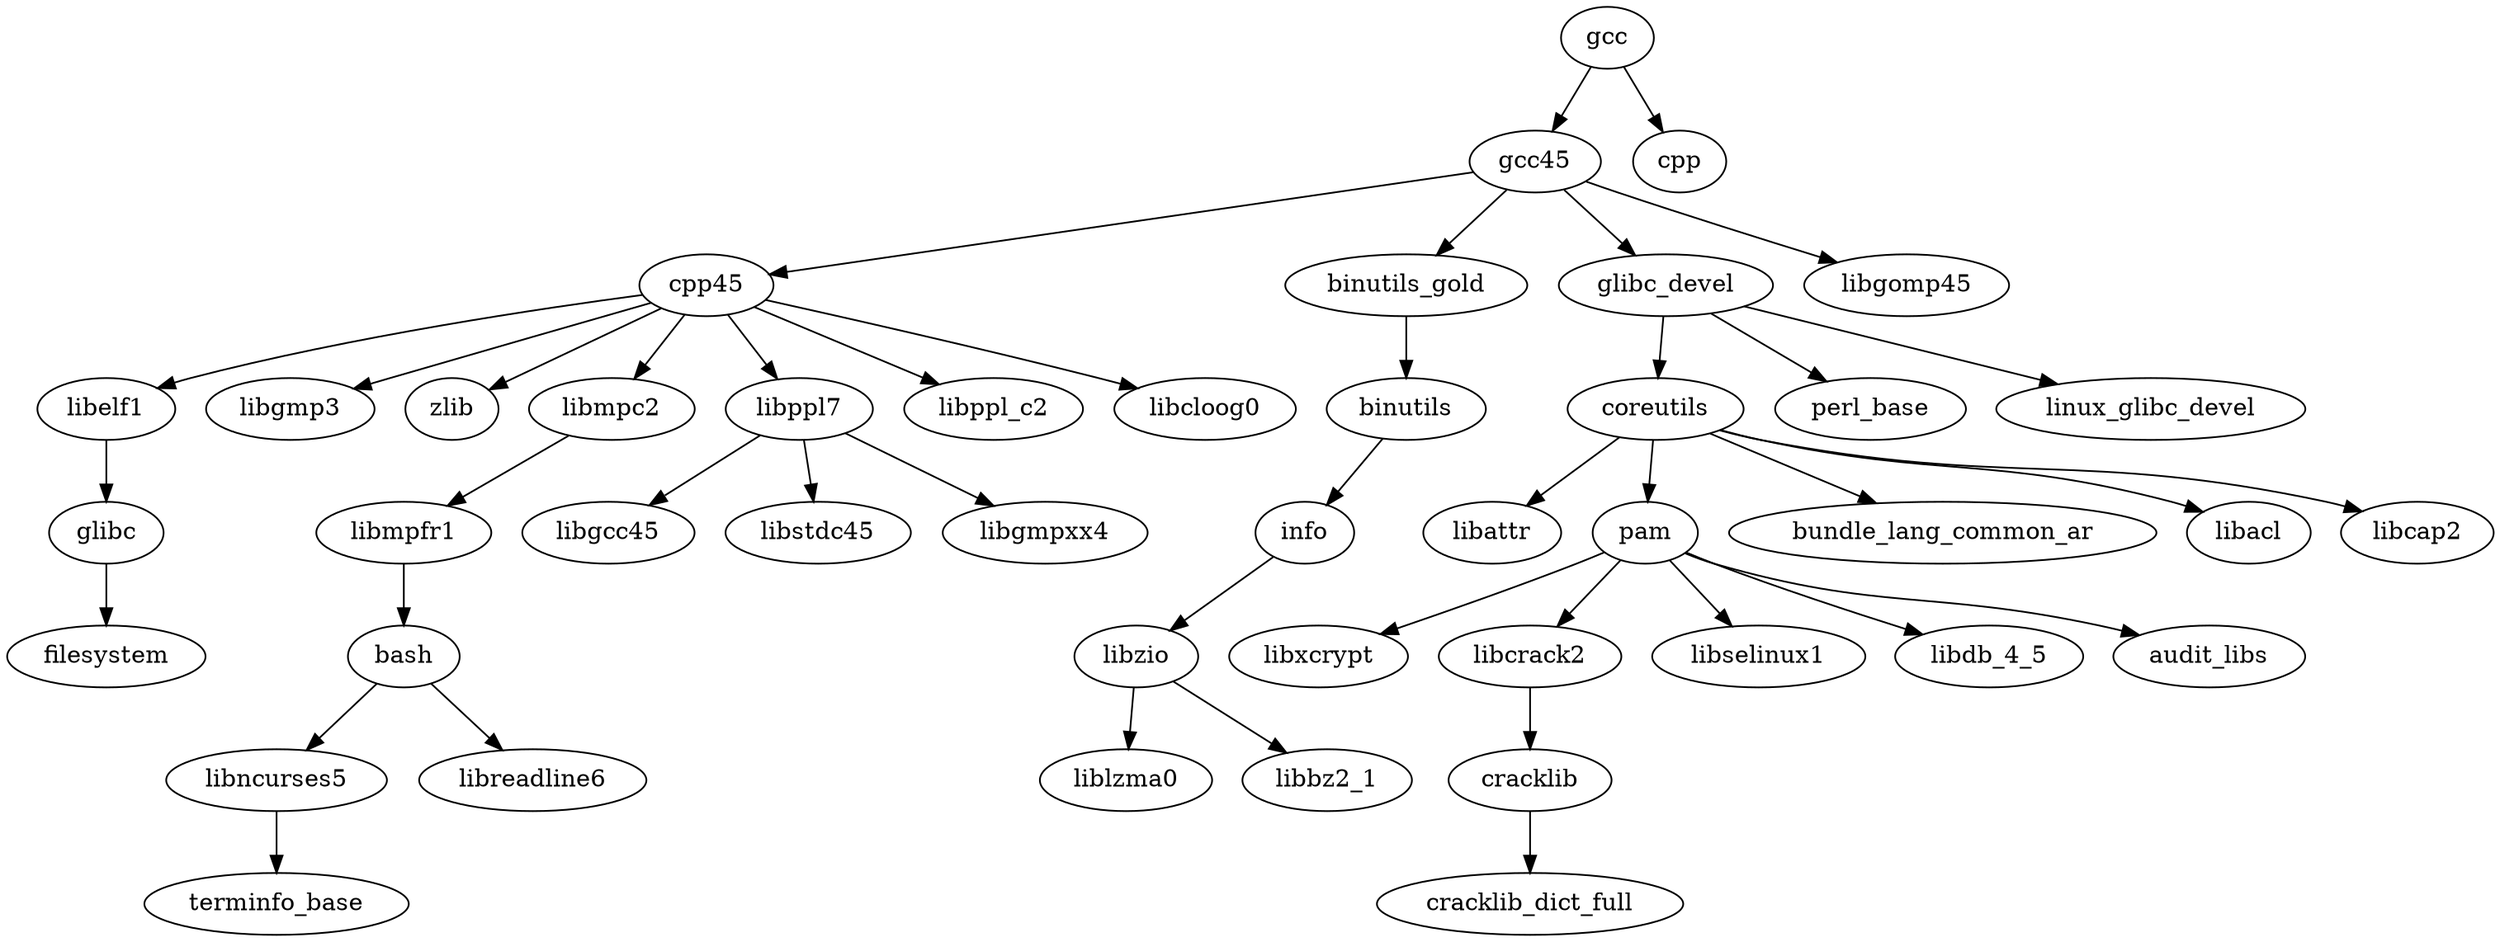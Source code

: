 /* gcc rpm dependacies: made with 'rpmdep.pl -o output.dot gcc' generating dot graph of rpm dependacies in package rpmorphan rpm tools */

/*
 * 
 *  This program is free software: you can redistribute it and/or modify
 *  it under the terms of the GNU General Public License as published by
 *  the Free Software Foundation, either version 3 of the License, or
 *  (at your option) any later version.
 *
 *  This program is distributed in the hope that it will be useful,
 *  but WITHOUT ANY WARRANTY; without even the implied warranty of
 *  MERCHANTABILITY or FITNESS FOR A PARTICULAR PURPOSE.  See the
 *  GNU General Public License for more details.
 *
 *  You should have received a copy of the GNU General Public License
 *  along with this program.  If not, see <http://www.gnu.org/licenses/>.
 *
 */

digraph "G" {
gcc -> gcc45;
gcc45 -> cpp45;
cpp45 -> libelf1;
libelf1 -> glibc;
glibc -> filesystem;
cpp45 -> libgmp3;
cpp45 -> zlib;
cpp45 -> libmpc2;
libmpc2 -> libmpfr1;
libmpfr1 -> bash;
bash -> libncurses5;
libncurses5 -> terminfo_base;
bash -> libreadline6;
cpp45 -> libppl7;
libppl7 -> libgcc45;
libppl7 -> libstdc45;
libppl7 -> libgmpxx4;
cpp45 -> libppl_c2;
cpp45 -> libcloog0;
gcc45 -> binutils_gold;
binutils_gold -> binutils;
binutils -> info;
info -> libzio;
libzio -> liblzma0;
libzio -> libbz2_1;
gcc45 -> glibc_devel;
glibc_devel -> coreutils;
coreutils -> libattr;
coreutils -> pam;
pam -> libxcrypt;
pam -> libcrack2;
libcrack2 -> cracklib;
cracklib -> cracklib_dict_full;
pam -> libselinux1;
pam -> libdb_4_5;
pam -> audit_libs;
coreutils -> bundle_lang_common_ar;
coreutils -> libacl;
coreutils -> libcap2;
glibc_devel -> perl_base;
glibc_devel -> linux_glibc_devel;
gcc45 -> libgomp45;
gcc -> cpp;
}

/* end. */
